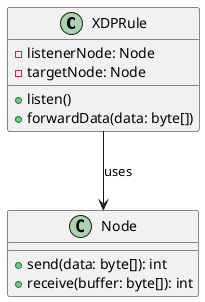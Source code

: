 @startuml

class XDPRule {
  - listenerNode: Node
  - targetNode: Node

  + listen()
  + forwardData(data: byte[])
}

class Node {
  + send(data: byte[]): int
  + receive(buffer: byte[]): int
}
XDPRule --> Node: uses

@enduml
